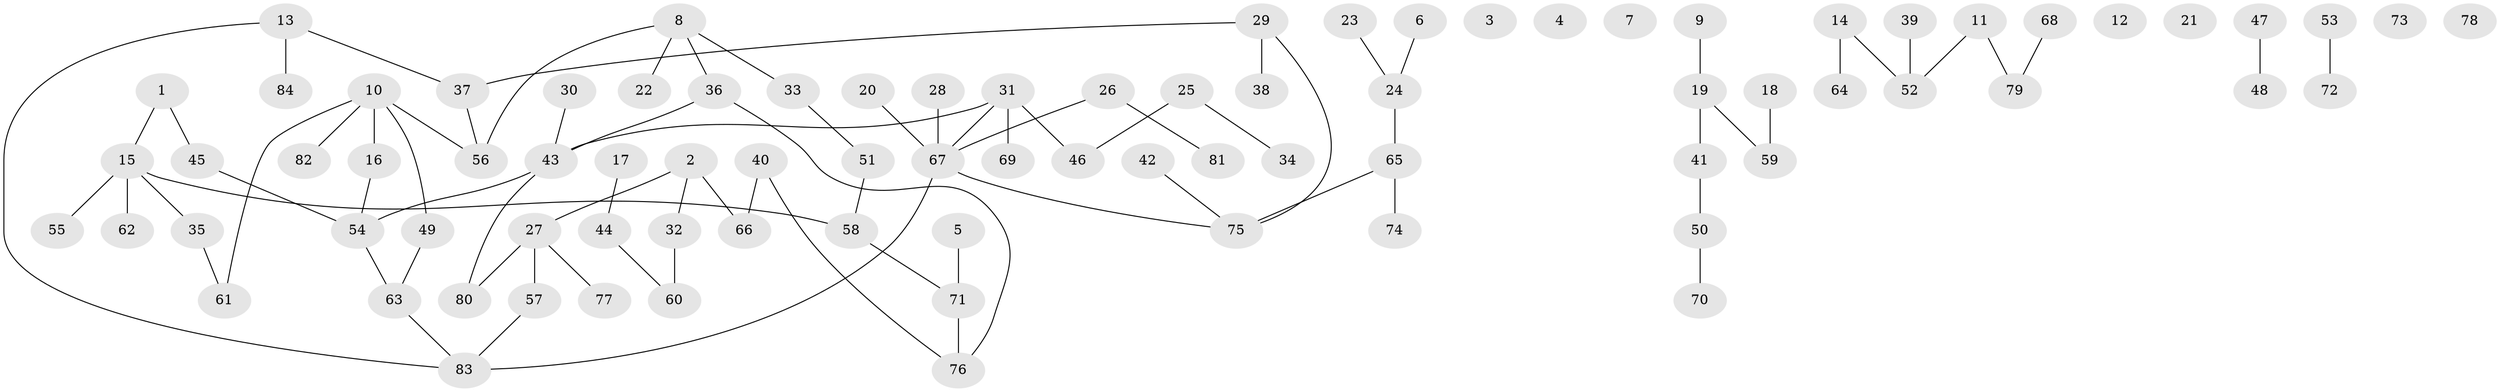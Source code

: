 // Generated by graph-tools (version 1.1) at 2025/12/03/09/25 04:12:53]
// undirected, 84 vertices, 82 edges
graph export_dot {
graph [start="1"]
  node [color=gray90,style=filled];
  1;
  2;
  3;
  4;
  5;
  6;
  7;
  8;
  9;
  10;
  11;
  12;
  13;
  14;
  15;
  16;
  17;
  18;
  19;
  20;
  21;
  22;
  23;
  24;
  25;
  26;
  27;
  28;
  29;
  30;
  31;
  32;
  33;
  34;
  35;
  36;
  37;
  38;
  39;
  40;
  41;
  42;
  43;
  44;
  45;
  46;
  47;
  48;
  49;
  50;
  51;
  52;
  53;
  54;
  55;
  56;
  57;
  58;
  59;
  60;
  61;
  62;
  63;
  64;
  65;
  66;
  67;
  68;
  69;
  70;
  71;
  72;
  73;
  74;
  75;
  76;
  77;
  78;
  79;
  80;
  81;
  82;
  83;
  84;
  1 -- 15;
  1 -- 45;
  2 -- 27;
  2 -- 32;
  2 -- 66;
  5 -- 71;
  6 -- 24;
  8 -- 22;
  8 -- 33;
  8 -- 36;
  8 -- 56;
  9 -- 19;
  10 -- 16;
  10 -- 49;
  10 -- 56;
  10 -- 61;
  10 -- 82;
  11 -- 52;
  11 -- 79;
  13 -- 37;
  13 -- 83;
  13 -- 84;
  14 -- 52;
  14 -- 64;
  15 -- 35;
  15 -- 55;
  15 -- 58;
  15 -- 62;
  16 -- 54;
  17 -- 44;
  18 -- 59;
  19 -- 41;
  19 -- 59;
  20 -- 67;
  23 -- 24;
  24 -- 65;
  25 -- 34;
  25 -- 46;
  26 -- 67;
  26 -- 81;
  27 -- 57;
  27 -- 77;
  27 -- 80;
  28 -- 67;
  29 -- 37;
  29 -- 38;
  29 -- 75;
  30 -- 43;
  31 -- 43;
  31 -- 46;
  31 -- 67;
  31 -- 69;
  32 -- 60;
  33 -- 51;
  35 -- 61;
  36 -- 43;
  36 -- 76;
  37 -- 56;
  39 -- 52;
  40 -- 66;
  40 -- 76;
  41 -- 50;
  42 -- 75;
  43 -- 54;
  43 -- 80;
  44 -- 60;
  45 -- 54;
  47 -- 48;
  49 -- 63;
  50 -- 70;
  51 -- 58;
  53 -- 72;
  54 -- 63;
  57 -- 83;
  58 -- 71;
  63 -- 83;
  65 -- 74;
  65 -- 75;
  67 -- 75;
  67 -- 83;
  68 -- 79;
  71 -- 76;
}
